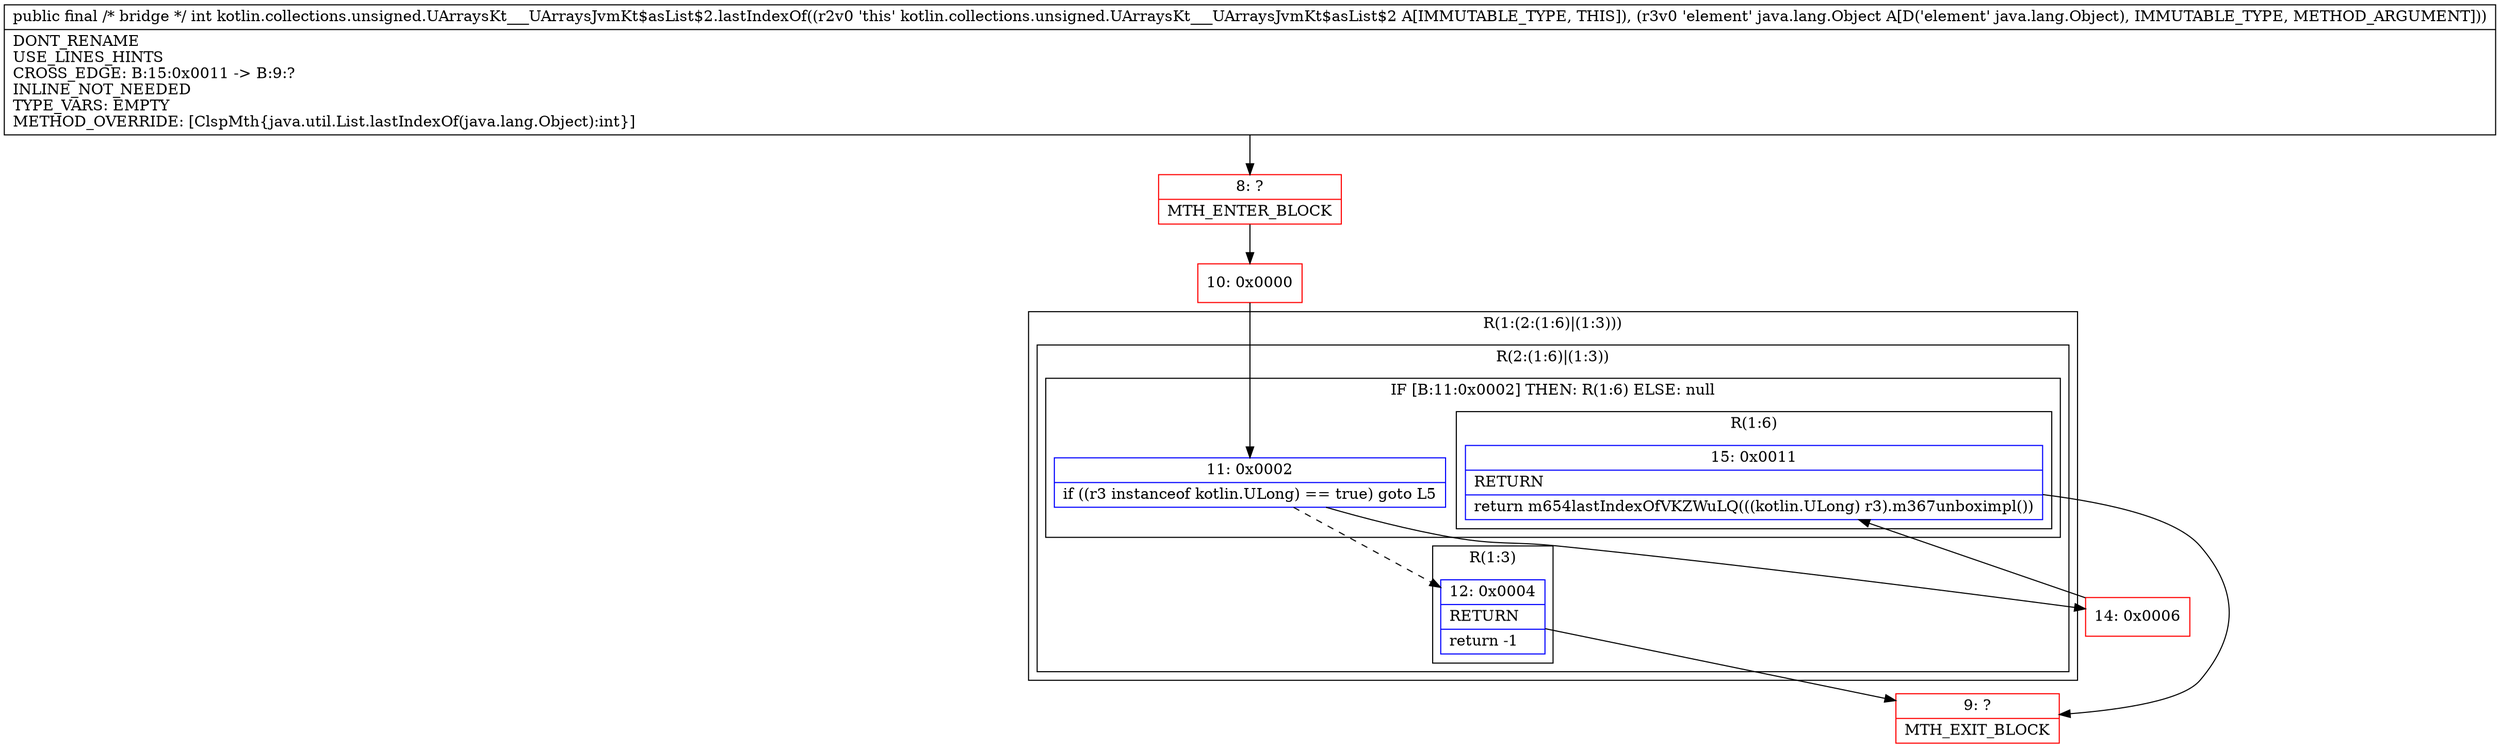 digraph "CFG forkotlin.collections.unsigned.UArraysKt___UArraysJvmKt$asList$2.lastIndexOf(Ljava\/lang\/Object;)I" {
subgraph cluster_Region_824440765 {
label = "R(1:(2:(1:6)|(1:3)))";
node [shape=record,color=blue];
subgraph cluster_Region_1305443151 {
label = "R(2:(1:6)|(1:3))";
node [shape=record,color=blue];
subgraph cluster_IfRegion_762479984 {
label = "IF [B:11:0x0002] THEN: R(1:6) ELSE: null";
node [shape=record,color=blue];
Node_11 [shape=record,label="{11\:\ 0x0002|if ((r3 instanceof kotlin.ULong) == true) goto L5\l}"];
subgraph cluster_Region_827092097 {
label = "R(1:6)";
node [shape=record,color=blue];
Node_15 [shape=record,label="{15\:\ 0x0011|RETURN\l|return m654lastIndexOfVKZWuLQ(((kotlin.ULong) r3).m367unboximpl())\l}"];
}
}
subgraph cluster_Region_528280330 {
label = "R(1:3)";
node [shape=record,color=blue];
Node_12 [shape=record,label="{12\:\ 0x0004|RETURN\l|return \-1\l}"];
}
}
}
Node_8 [shape=record,color=red,label="{8\:\ ?|MTH_ENTER_BLOCK\l}"];
Node_10 [shape=record,color=red,label="{10\:\ 0x0000}"];
Node_9 [shape=record,color=red,label="{9\:\ ?|MTH_EXIT_BLOCK\l}"];
Node_14 [shape=record,color=red,label="{14\:\ 0x0006}"];
MethodNode[shape=record,label="{public final \/* bridge *\/ int kotlin.collections.unsigned.UArraysKt___UArraysJvmKt$asList$2.lastIndexOf((r2v0 'this' kotlin.collections.unsigned.UArraysKt___UArraysJvmKt$asList$2 A[IMMUTABLE_TYPE, THIS]), (r3v0 'element' java.lang.Object A[D('element' java.lang.Object), IMMUTABLE_TYPE, METHOD_ARGUMENT]))  | DONT_RENAME\lUSE_LINES_HINTS\lCROSS_EDGE: B:15:0x0011 \-\> B:9:?\lINLINE_NOT_NEEDED\lTYPE_VARS: EMPTY\lMETHOD_OVERRIDE: [ClspMth\{java.util.List.lastIndexOf(java.lang.Object):int\}]\l}"];
MethodNode -> Node_8;Node_11 -> Node_12[style=dashed];
Node_11 -> Node_14;
Node_15 -> Node_9;
Node_12 -> Node_9;
Node_8 -> Node_10;
Node_10 -> Node_11;
Node_14 -> Node_15;
}

